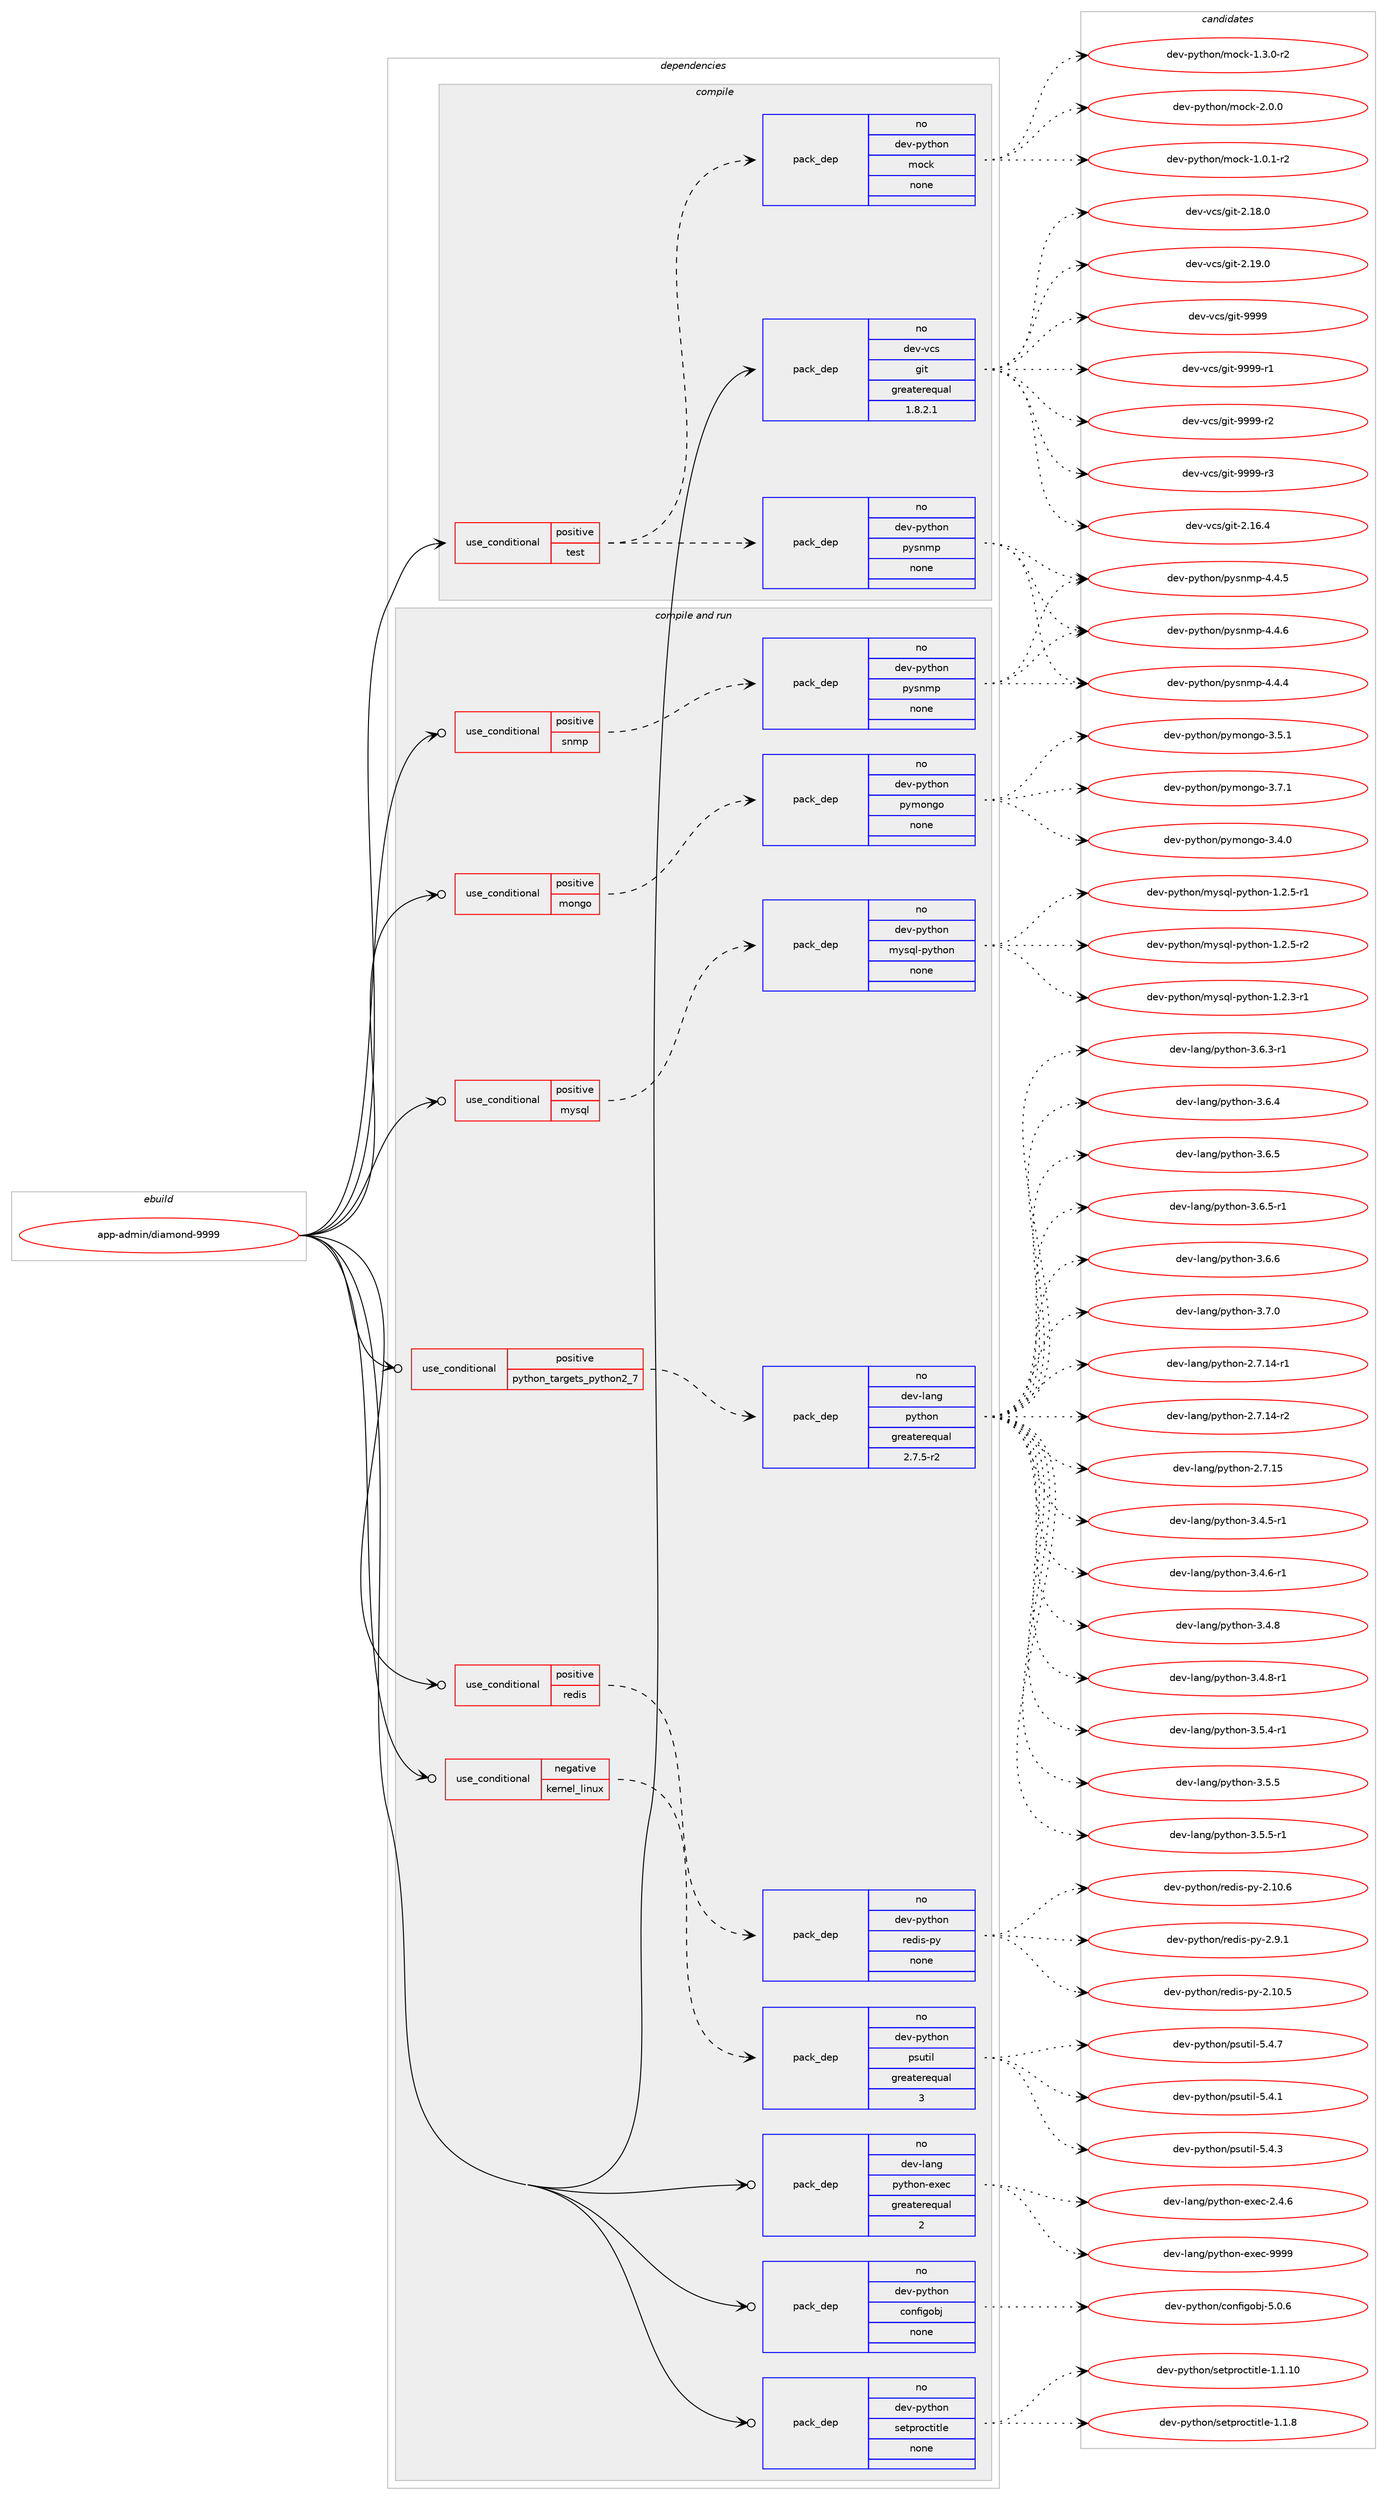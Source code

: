 digraph prolog {

# *************
# Graph options
# *************

newrank=true;
concentrate=true;
compound=true;
graph [rankdir=LR,fontname=Helvetica,fontsize=10,ranksep=1.5];#, ranksep=2.5, nodesep=0.2];
edge  [arrowhead=vee];
node  [fontname=Helvetica,fontsize=10];

# **********
# The ebuild
# **********

subgraph cluster_leftcol {
color=gray;
rank=same;
label=<<i>ebuild</i>>;
id [label="app-admin/diamond-9999", color=red, width=4, href="../app-admin/diamond-9999.svg"];
}

# ****************
# The dependencies
# ****************

subgraph cluster_midcol {
color=gray;
label=<<i>dependencies</i>>;
subgraph cluster_compile {
fillcolor="#eeeeee";
style=filled;
label=<<i>compile</i>>;
subgraph cond211 {
dependency1132 [label=<<TABLE BORDER="0" CELLBORDER="1" CELLSPACING="0" CELLPADDING="4"><TR><TD ROWSPAN="3" CELLPADDING="10">use_conditional</TD></TR><TR><TD>positive</TD></TR><TR><TD>test</TD></TR></TABLE>>, shape=none, color=red];
subgraph pack900 {
dependency1133 [label=<<TABLE BORDER="0" CELLBORDER="1" CELLSPACING="0" CELLPADDING="4" WIDTH="220"><TR><TD ROWSPAN="6" CELLPADDING="30">pack_dep</TD></TR><TR><TD WIDTH="110">no</TD></TR><TR><TD>dev-python</TD></TR><TR><TD>mock</TD></TR><TR><TD>none</TD></TR><TR><TD></TD></TR></TABLE>>, shape=none, color=blue];
}
dependency1132:e -> dependency1133:w [weight=20,style="dashed",arrowhead="vee"];
subgraph pack901 {
dependency1134 [label=<<TABLE BORDER="0" CELLBORDER="1" CELLSPACING="0" CELLPADDING="4" WIDTH="220"><TR><TD ROWSPAN="6" CELLPADDING="30">pack_dep</TD></TR><TR><TD WIDTH="110">no</TD></TR><TR><TD>dev-python</TD></TR><TR><TD>pysnmp</TD></TR><TR><TD>none</TD></TR><TR><TD></TD></TR></TABLE>>, shape=none, color=blue];
}
dependency1132:e -> dependency1134:w [weight=20,style="dashed",arrowhead="vee"];
}
id:e -> dependency1132:w [weight=20,style="solid",arrowhead="vee"];
subgraph pack902 {
dependency1135 [label=<<TABLE BORDER="0" CELLBORDER="1" CELLSPACING="0" CELLPADDING="4" WIDTH="220"><TR><TD ROWSPAN="6" CELLPADDING="30">pack_dep</TD></TR><TR><TD WIDTH="110">no</TD></TR><TR><TD>dev-vcs</TD></TR><TR><TD>git</TD></TR><TR><TD>greaterequal</TD></TR><TR><TD>1.8.2.1</TD></TR></TABLE>>, shape=none, color=blue];
}
id:e -> dependency1135:w [weight=20,style="solid",arrowhead="vee"];
}
subgraph cluster_compileandrun {
fillcolor="#eeeeee";
style=filled;
label=<<i>compile and run</i>>;
subgraph cond212 {
dependency1136 [label=<<TABLE BORDER="0" CELLBORDER="1" CELLSPACING="0" CELLPADDING="4"><TR><TD ROWSPAN="3" CELLPADDING="10">use_conditional</TD></TR><TR><TD>negative</TD></TR><TR><TD>kernel_linux</TD></TR></TABLE>>, shape=none, color=red];
subgraph pack903 {
dependency1137 [label=<<TABLE BORDER="0" CELLBORDER="1" CELLSPACING="0" CELLPADDING="4" WIDTH="220"><TR><TD ROWSPAN="6" CELLPADDING="30">pack_dep</TD></TR><TR><TD WIDTH="110">no</TD></TR><TR><TD>dev-python</TD></TR><TR><TD>psutil</TD></TR><TR><TD>greaterequal</TD></TR><TR><TD>3</TD></TR></TABLE>>, shape=none, color=blue];
}
dependency1136:e -> dependency1137:w [weight=20,style="dashed",arrowhead="vee"];
}
id:e -> dependency1136:w [weight=20,style="solid",arrowhead="odotvee"];
subgraph cond213 {
dependency1138 [label=<<TABLE BORDER="0" CELLBORDER="1" CELLSPACING="0" CELLPADDING="4"><TR><TD ROWSPAN="3" CELLPADDING="10">use_conditional</TD></TR><TR><TD>positive</TD></TR><TR><TD>mongo</TD></TR></TABLE>>, shape=none, color=red];
subgraph pack904 {
dependency1139 [label=<<TABLE BORDER="0" CELLBORDER="1" CELLSPACING="0" CELLPADDING="4" WIDTH="220"><TR><TD ROWSPAN="6" CELLPADDING="30">pack_dep</TD></TR><TR><TD WIDTH="110">no</TD></TR><TR><TD>dev-python</TD></TR><TR><TD>pymongo</TD></TR><TR><TD>none</TD></TR><TR><TD></TD></TR></TABLE>>, shape=none, color=blue];
}
dependency1138:e -> dependency1139:w [weight=20,style="dashed",arrowhead="vee"];
}
id:e -> dependency1138:w [weight=20,style="solid",arrowhead="odotvee"];
subgraph cond214 {
dependency1140 [label=<<TABLE BORDER="0" CELLBORDER="1" CELLSPACING="0" CELLPADDING="4"><TR><TD ROWSPAN="3" CELLPADDING="10">use_conditional</TD></TR><TR><TD>positive</TD></TR><TR><TD>mysql</TD></TR></TABLE>>, shape=none, color=red];
subgraph pack905 {
dependency1141 [label=<<TABLE BORDER="0" CELLBORDER="1" CELLSPACING="0" CELLPADDING="4" WIDTH="220"><TR><TD ROWSPAN="6" CELLPADDING="30">pack_dep</TD></TR><TR><TD WIDTH="110">no</TD></TR><TR><TD>dev-python</TD></TR><TR><TD>mysql-python</TD></TR><TR><TD>none</TD></TR><TR><TD></TD></TR></TABLE>>, shape=none, color=blue];
}
dependency1140:e -> dependency1141:w [weight=20,style="dashed",arrowhead="vee"];
}
id:e -> dependency1140:w [weight=20,style="solid",arrowhead="odotvee"];
subgraph cond215 {
dependency1142 [label=<<TABLE BORDER="0" CELLBORDER="1" CELLSPACING="0" CELLPADDING="4"><TR><TD ROWSPAN="3" CELLPADDING="10">use_conditional</TD></TR><TR><TD>positive</TD></TR><TR><TD>python_targets_python2_7</TD></TR></TABLE>>, shape=none, color=red];
subgraph pack906 {
dependency1143 [label=<<TABLE BORDER="0" CELLBORDER="1" CELLSPACING="0" CELLPADDING="4" WIDTH="220"><TR><TD ROWSPAN="6" CELLPADDING="30">pack_dep</TD></TR><TR><TD WIDTH="110">no</TD></TR><TR><TD>dev-lang</TD></TR><TR><TD>python</TD></TR><TR><TD>greaterequal</TD></TR><TR><TD>2.7.5-r2</TD></TR></TABLE>>, shape=none, color=blue];
}
dependency1142:e -> dependency1143:w [weight=20,style="dashed",arrowhead="vee"];
}
id:e -> dependency1142:w [weight=20,style="solid",arrowhead="odotvee"];
subgraph cond216 {
dependency1144 [label=<<TABLE BORDER="0" CELLBORDER="1" CELLSPACING="0" CELLPADDING="4"><TR><TD ROWSPAN="3" CELLPADDING="10">use_conditional</TD></TR><TR><TD>positive</TD></TR><TR><TD>redis</TD></TR></TABLE>>, shape=none, color=red];
subgraph pack907 {
dependency1145 [label=<<TABLE BORDER="0" CELLBORDER="1" CELLSPACING="0" CELLPADDING="4" WIDTH="220"><TR><TD ROWSPAN="6" CELLPADDING="30">pack_dep</TD></TR><TR><TD WIDTH="110">no</TD></TR><TR><TD>dev-python</TD></TR><TR><TD>redis-py</TD></TR><TR><TD>none</TD></TR><TR><TD></TD></TR></TABLE>>, shape=none, color=blue];
}
dependency1144:e -> dependency1145:w [weight=20,style="dashed",arrowhead="vee"];
}
id:e -> dependency1144:w [weight=20,style="solid",arrowhead="odotvee"];
subgraph cond217 {
dependency1146 [label=<<TABLE BORDER="0" CELLBORDER="1" CELLSPACING="0" CELLPADDING="4"><TR><TD ROWSPAN="3" CELLPADDING="10">use_conditional</TD></TR><TR><TD>positive</TD></TR><TR><TD>snmp</TD></TR></TABLE>>, shape=none, color=red];
subgraph pack908 {
dependency1147 [label=<<TABLE BORDER="0" CELLBORDER="1" CELLSPACING="0" CELLPADDING="4" WIDTH="220"><TR><TD ROWSPAN="6" CELLPADDING="30">pack_dep</TD></TR><TR><TD WIDTH="110">no</TD></TR><TR><TD>dev-python</TD></TR><TR><TD>pysnmp</TD></TR><TR><TD>none</TD></TR><TR><TD></TD></TR></TABLE>>, shape=none, color=blue];
}
dependency1146:e -> dependency1147:w [weight=20,style="dashed",arrowhead="vee"];
}
id:e -> dependency1146:w [weight=20,style="solid",arrowhead="odotvee"];
subgraph pack909 {
dependency1148 [label=<<TABLE BORDER="0" CELLBORDER="1" CELLSPACING="0" CELLPADDING="4" WIDTH="220"><TR><TD ROWSPAN="6" CELLPADDING="30">pack_dep</TD></TR><TR><TD WIDTH="110">no</TD></TR><TR><TD>dev-lang</TD></TR><TR><TD>python-exec</TD></TR><TR><TD>greaterequal</TD></TR><TR><TD>2</TD></TR></TABLE>>, shape=none, color=blue];
}
id:e -> dependency1148:w [weight=20,style="solid",arrowhead="odotvee"];
subgraph pack910 {
dependency1149 [label=<<TABLE BORDER="0" CELLBORDER="1" CELLSPACING="0" CELLPADDING="4" WIDTH="220"><TR><TD ROWSPAN="6" CELLPADDING="30">pack_dep</TD></TR><TR><TD WIDTH="110">no</TD></TR><TR><TD>dev-python</TD></TR><TR><TD>configobj</TD></TR><TR><TD>none</TD></TR><TR><TD></TD></TR></TABLE>>, shape=none, color=blue];
}
id:e -> dependency1149:w [weight=20,style="solid",arrowhead="odotvee"];
subgraph pack911 {
dependency1150 [label=<<TABLE BORDER="0" CELLBORDER="1" CELLSPACING="0" CELLPADDING="4" WIDTH="220"><TR><TD ROWSPAN="6" CELLPADDING="30">pack_dep</TD></TR><TR><TD WIDTH="110">no</TD></TR><TR><TD>dev-python</TD></TR><TR><TD>setproctitle</TD></TR><TR><TD>none</TD></TR><TR><TD></TD></TR></TABLE>>, shape=none, color=blue];
}
id:e -> dependency1150:w [weight=20,style="solid",arrowhead="odotvee"];
}
subgraph cluster_run {
fillcolor="#eeeeee";
style=filled;
label=<<i>run</i>>;
}
}

# **************
# The candidates
# **************

subgraph cluster_choices {
rank=same;
color=gray;
label=<<i>candidates</i>>;

subgraph choice900 {
color=black;
nodesep=1;
choice1001011184511212111610411111047109111991074549464846494511450 [label="dev-python/mock-1.0.1-r2", color=red, width=4,href="../dev-python/mock-1.0.1-r2.svg"];
choice1001011184511212111610411111047109111991074549465146484511450 [label="dev-python/mock-1.3.0-r2", color=red, width=4,href="../dev-python/mock-1.3.0-r2.svg"];
choice100101118451121211161041111104710911199107455046484648 [label="dev-python/mock-2.0.0", color=red, width=4,href="../dev-python/mock-2.0.0.svg"];
dependency1133:e -> choice1001011184511212111610411111047109111991074549464846494511450:w [style=dotted,weight="100"];
dependency1133:e -> choice1001011184511212111610411111047109111991074549465146484511450:w [style=dotted,weight="100"];
dependency1133:e -> choice100101118451121211161041111104710911199107455046484648:w [style=dotted,weight="100"];
}
subgraph choice901 {
color=black;
nodesep=1;
choice1001011184511212111610411111047112121115110109112455246524652 [label="dev-python/pysnmp-4.4.4", color=red, width=4,href="../dev-python/pysnmp-4.4.4.svg"];
choice1001011184511212111610411111047112121115110109112455246524653 [label="dev-python/pysnmp-4.4.5", color=red, width=4,href="../dev-python/pysnmp-4.4.5.svg"];
choice1001011184511212111610411111047112121115110109112455246524654 [label="dev-python/pysnmp-4.4.6", color=red, width=4,href="../dev-python/pysnmp-4.4.6.svg"];
dependency1134:e -> choice1001011184511212111610411111047112121115110109112455246524652:w [style=dotted,weight="100"];
dependency1134:e -> choice1001011184511212111610411111047112121115110109112455246524653:w [style=dotted,weight="100"];
dependency1134:e -> choice1001011184511212111610411111047112121115110109112455246524654:w [style=dotted,weight="100"];
}
subgraph choice902 {
color=black;
nodesep=1;
choice10010111845118991154710310511645504649544652 [label="dev-vcs/git-2.16.4", color=red, width=4,href="../dev-vcs/git-2.16.4.svg"];
choice10010111845118991154710310511645504649564648 [label="dev-vcs/git-2.18.0", color=red, width=4,href="../dev-vcs/git-2.18.0.svg"];
choice10010111845118991154710310511645504649574648 [label="dev-vcs/git-2.19.0", color=red, width=4,href="../dev-vcs/git-2.19.0.svg"];
choice1001011184511899115471031051164557575757 [label="dev-vcs/git-9999", color=red, width=4,href="../dev-vcs/git-9999.svg"];
choice10010111845118991154710310511645575757574511449 [label="dev-vcs/git-9999-r1", color=red, width=4,href="../dev-vcs/git-9999-r1.svg"];
choice10010111845118991154710310511645575757574511450 [label="dev-vcs/git-9999-r2", color=red, width=4,href="../dev-vcs/git-9999-r2.svg"];
choice10010111845118991154710310511645575757574511451 [label="dev-vcs/git-9999-r3", color=red, width=4,href="../dev-vcs/git-9999-r3.svg"];
dependency1135:e -> choice10010111845118991154710310511645504649544652:w [style=dotted,weight="100"];
dependency1135:e -> choice10010111845118991154710310511645504649564648:w [style=dotted,weight="100"];
dependency1135:e -> choice10010111845118991154710310511645504649574648:w [style=dotted,weight="100"];
dependency1135:e -> choice1001011184511899115471031051164557575757:w [style=dotted,weight="100"];
dependency1135:e -> choice10010111845118991154710310511645575757574511449:w [style=dotted,weight="100"];
dependency1135:e -> choice10010111845118991154710310511645575757574511450:w [style=dotted,weight="100"];
dependency1135:e -> choice10010111845118991154710310511645575757574511451:w [style=dotted,weight="100"];
}
subgraph choice903 {
color=black;
nodesep=1;
choice1001011184511212111610411111047112115117116105108455346524649 [label="dev-python/psutil-5.4.1", color=red, width=4,href="../dev-python/psutil-5.4.1.svg"];
choice1001011184511212111610411111047112115117116105108455346524651 [label="dev-python/psutil-5.4.3", color=red, width=4,href="../dev-python/psutil-5.4.3.svg"];
choice1001011184511212111610411111047112115117116105108455346524655 [label="dev-python/psutil-5.4.7", color=red, width=4,href="../dev-python/psutil-5.4.7.svg"];
dependency1137:e -> choice1001011184511212111610411111047112115117116105108455346524649:w [style=dotted,weight="100"];
dependency1137:e -> choice1001011184511212111610411111047112115117116105108455346524651:w [style=dotted,weight="100"];
dependency1137:e -> choice1001011184511212111610411111047112115117116105108455346524655:w [style=dotted,weight="100"];
}
subgraph choice904 {
color=black;
nodesep=1;
choice1001011184511212111610411111047112121109111110103111455146524648 [label="dev-python/pymongo-3.4.0", color=red, width=4,href="../dev-python/pymongo-3.4.0.svg"];
choice1001011184511212111610411111047112121109111110103111455146534649 [label="dev-python/pymongo-3.5.1", color=red, width=4,href="../dev-python/pymongo-3.5.1.svg"];
choice1001011184511212111610411111047112121109111110103111455146554649 [label="dev-python/pymongo-3.7.1", color=red, width=4,href="../dev-python/pymongo-3.7.1.svg"];
dependency1139:e -> choice1001011184511212111610411111047112121109111110103111455146524648:w [style=dotted,weight="100"];
dependency1139:e -> choice1001011184511212111610411111047112121109111110103111455146534649:w [style=dotted,weight="100"];
dependency1139:e -> choice1001011184511212111610411111047112121109111110103111455146554649:w [style=dotted,weight="100"];
}
subgraph choice905 {
color=black;
nodesep=1;
choice1001011184511212111610411111047109121115113108451121211161041111104549465046514511449 [label="dev-python/mysql-python-1.2.3-r1", color=red, width=4,href="../dev-python/mysql-python-1.2.3-r1.svg"];
choice1001011184511212111610411111047109121115113108451121211161041111104549465046534511449 [label="dev-python/mysql-python-1.2.5-r1", color=red, width=4,href="../dev-python/mysql-python-1.2.5-r1.svg"];
choice1001011184511212111610411111047109121115113108451121211161041111104549465046534511450 [label="dev-python/mysql-python-1.2.5-r2", color=red, width=4,href="../dev-python/mysql-python-1.2.5-r2.svg"];
dependency1141:e -> choice1001011184511212111610411111047109121115113108451121211161041111104549465046514511449:w [style=dotted,weight="100"];
dependency1141:e -> choice1001011184511212111610411111047109121115113108451121211161041111104549465046534511449:w [style=dotted,weight="100"];
dependency1141:e -> choice1001011184511212111610411111047109121115113108451121211161041111104549465046534511450:w [style=dotted,weight="100"];
}
subgraph choice906 {
color=black;
nodesep=1;
choice100101118451089711010347112121116104111110455046554649524511449 [label="dev-lang/python-2.7.14-r1", color=red, width=4,href="../dev-lang/python-2.7.14-r1.svg"];
choice100101118451089711010347112121116104111110455046554649524511450 [label="dev-lang/python-2.7.14-r2", color=red, width=4,href="../dev-lang/python-2.7.14-r2.svg"];
choice10010111845108971101034711212111610411111045504655464953 [label="dev-lang/python-2.7.15", color=red, width=4,href="../dev-lang/python-2.7.15.svg"];
choice1001011184510897110103471121211161041111104551465246534511449 [label="dev-lang/python-3.4.5-r1", color=red, width=4,href="../dev-lang/python-3.4.5-r1.svg"];
choice1001011184510897110103471121211161041111104551465246544511449 [label="dev-lang/python-3.4.6-r1", color=red, width=4,href="../dev-lang/python-3.4.6-r1.svg"];
choice100101118451089711010347112121116104111110455146524656 [label="dev-lang/python-3.4.8", color=red, width=4,href="../dev-lang/python-3.4.8.svg"];
choice1001011184510897110103471121211161041111104551465246564511449 [label="dev-lang/python-3.4.8-r1", color=red, width=4,href="../dev-lang/python-3.4.8-r1.svg"];
choice1001011184510897110103471121211161041111104551465346524511449 [label="dev-lang/python-3.5.4-r1", color=red, width=4,href="../dev-lang/python-3.5.4-r1.svg"];
choice100101118451089711010347112121116104111110455146534653 [label="dev-lang/python-3.5.5", color=red, width=4,href="../dev-lang/python-3.5.5.svg"];
choice1001011184510897110103471121211161041111104551465346534511449 [label="dev-lang/python-3.5.5-r1", color=red, width=4,href="../dev-lang/python-3.5.5-r1.svg"];
choice1001011184510897110103471121211161041111104551465446514511449 [label="dev-lang/python-3.6.3-r1", color=red, width=4,href="../dev-lang/python-3.6.3-r1.svg"];
choice100101118451089711010347112121116104111110455146544652 [label="dev-lang/python-3.6.4", color=red, width=4,href="../dev-lang/python-3.6.4.svg"];
choice100101118451089711010347112121116104111110455146544653 [label="dev-lang/python-3.6.5", color=red, width=4,href="../dev-lang/python-3.6.5.svg"];
choice1001011184510897110103471121211161041111104551465446534511449 [label="dev-lang/python-3.6.5-r1", color=red, width=4,href="../dev-lang/python-3.6.5-r1.svg"];
choice100101118451089711010347112121116104111110455146544654 [label="dev-lang/python-3.6.6", color=red, width=4,href="../dev-lang/python-3.6.6.svg"];
choice100101118451089711010347112121116104111110455146554648 [label="dev-lang/python-3.7.0", color=red, width=4,href="../dev-lang/python-3.7.0.svg"];
dependency1143:e -> choice100101118451089711010347112121116104111110455046554649524511449:w [style=dotted,weight="100"];
dependency1143:e -> choice100101118451089711010347112121116104111110455046554649524511450:w [style=dotted,weight="100"];
dependency1143:e -> choice10010111845108971101034711212111610411111045504655464953:w [style=dotted,weight="100"];
dependency1143:e -> choice1001011184510897110103471121211161041111104551465246534511449:w [style=dotted,weight="100"];
dependency1143:e -> choice1001011184510897110103471121211161041111104551465246544511449:w [style=dotted,weight="100"];
dependency1143:e -> choice100101118451089711010347112121116104111110455146524656:w [style=dotted,weight="100"];
dependency1143:e -> choice1001011184510897110103471121211161041111104551465246564511449:w [style=dotted,weight="100"];
dependency1143:e -> choice1001011184510897110103471121211161041111104551465346524511449:w [style=dotted,weight="100"];
dependency1143:e -> choice100101118451089711010347112121116104111110455146534653:w [style=dotted,weight="100"];
dependency1143:e -> choice1001011184510897110103471121211161041111104551465346534511449:w [style=dotted,weight="100"];
dependency1143:e -> choice1001011184510897110103471121211161041111104551465446514511449:w [style=dotted,weight="100"];
dependency1143:e -> choice100101118451089711010347112121116104111110455146544652:w [style=dotted,weight="100"];
dependency1143:e -> choice100101118451089711010347112121116104111110455146544653:w [style=dotted,weight="100"];
dependency1143:e -> choice1001011184510897110103471121211161041111104551465446534511449:w [style=dotted,weight="100"];
dependency1143:e -> choice100101118451089711010347112121116104111110455146544654:w [style=dotted,weight="100"];
dependency1143:e -> choice100101118451089711010347112121116104111110455146554648:w [style=dotted,weight="100"];
}
subgraph choice907 {
color=black;
nodesep=1;
choice10010111845112121116104111110471141011001051154511212145504649484653 [label="dev-python/redis-py-2.10.5", color=red, width=4,href="../dev-python/redis-py-2.10.5.svg"];
choice10010111845112121116104111110471141011001051154511212145504649484654 [label="dev-python/redis-py-2.10.6", color=red, width=4,href="../dev-python/redis-py-2.10.6.svg"];
choice100101118451121211161041111104711410110010511545112121455046574649 [label="dev-python/redis-py-2.9.1", color=red, width=4,href="../dev-python/redis-py-2.9.1.svg"];
dependency1145:e -> choice10010111845112121116104111110471141011001051154511212145504649484653:w [style=dotted,weight="100"];
dependency1145:e -> choice10010111845112121116104111110471141011001051154511212145504649484654:w [style=dotted,weight="100"];
dependency1145:e -> choice100101118451121211161041111104711410110010511545112121455046574649:w [style=dotted,weight="100"];
}
subgraph choice908 {
color=black;
nodesep=1;
choice1001011184511212111610411111047112121115110109112455246524652 [label="dev-python/pysnmp-4.4.4", color=red, width=4,href="../dev-python/pysnmp-4.4.4.svg"];
choice1001011184511212111610411111047112121115110109112455246524653 [label="dev-python/pysnmp-4.4.5", color=red, width=4,href="../dev-python/pysnmp-4.4.5.svg"];
choice1001011184511212111610411111047112121115110109112455246524654 [label="dev-python/pysnmp-4.4.6", color=red, width=4,href="../dev-python/pysnmp-4.4.6.svg"];
dependency1147:e -> choice1001011184511212111610411111047112121115110109112455246524652:w [style=dotted,weight="100"];
dependency1147:e -> choice1001011184511212111610411111047112121115110109112455246524653:w [style=dotted,weight="100"];
dependency1147:e -> choice1001011184511212111610411111047112121115110109112455246524654:w [style=dotted,weight="100"];
}
subgraph choice909 {
color=black;
nodesep=1;
choice1001011184510897110103471121211161041111104510112010199455046524654 [label="dev-lang/python-exec-2.4.6", color=red, width=4,href="../dev-lang/python-exec-2.4.6.svg"];
choice10010111845108971101034711212111610411111045101120101994557575757 [label="dev-lang/python-exec-9999", color=red, width=4,href="../dev-lang/python-exec-9999.svg"];
dependency1148:e -> choice1001011184510897110103471121211161041111104510112010199455046524654:w [style=dotted,weight="100"];
dependency1148:e -> choice10010111845108971101034711212111610411111045101120101994557575757:w [style=dotted,weight="100"];
}
subgraph choice910 {
color=black;
nodesep=1;
choice10010111845112121116104111110479911111010210510311198106455346484654 [label="dev-python/configobj-5.0.6", color=red, width=4,href="../dev-python/configobj-5.0.6.svg"];
dependency1149:e -> choice10010111845112121116104111110479911111010210510311198106455346484654:w [style=dotted,weight="100"];
}
subgraph choice911 {
color=black;
nodesep=1;
choice10010111845112121116104111110471151011161121141119911610511610810145494649464948 [label="dev-python/setproctitle-1.1.10", color=red, width=4,href="../dev-python/setproctitle-1.1.10.svg"];
choice100101118451121211161041111104711510111611211411199116105116108101454946494656 [label="dev-python/setproctitle-1.1.8", color=red, width=4,href="../dev-python/setproctitle-1.1.8.svg"];
dependency1150:e -> choice10010111845112121116104111110471151011161121141119911610511610810145494649464948:w [style=dotted,weight="100"];
dependency1150:e -> choice100101118451121211161041111104711510111611211411199116105116108101454946494656:w [style=dotted,weight="100"];
}
}

}
